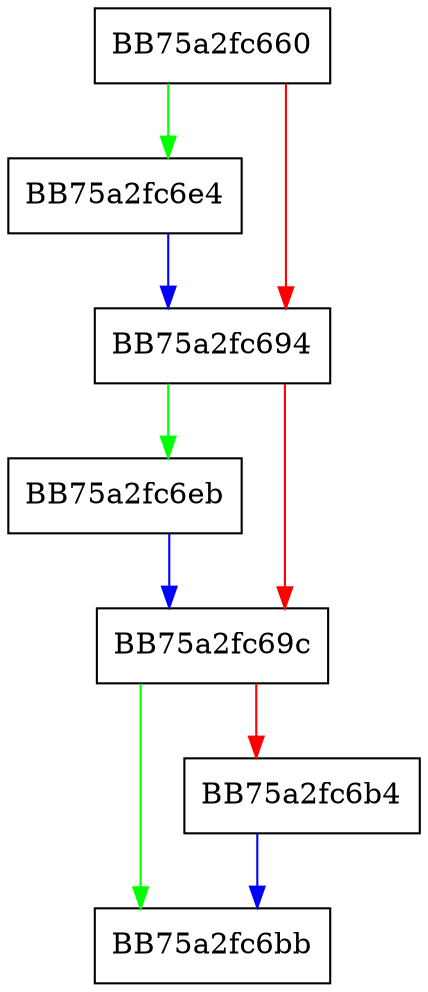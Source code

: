 digraph RpfAPI_r_Read {
  node [shape="box"];
  graph [splines=ortho];
  BB75a2fc660 -> BB75a2fc6e4 [color="green"];
  BB75a2fc660 -> BB75a2fc694 [color="red"];
  BB75a2fc694 -> BB75a2fc6eb [color="green"];
  BB75a2fc694 -> BB75a2fc69c [color="red"];
  BB75a2fc69c -> BB75a2fc6bb [color="green"];
  BB75a2fc69c -> BB75a2fc6b4 [color="red"];
  BB75a2fc6b4 -> BB75a2fc6bb [color="blue"];
  BB75a2fc6e4 -> BB75a2fc694 [color="blue"];
  BB75a2fc6eb -> BB75a2fc69c [color="blue"];
}